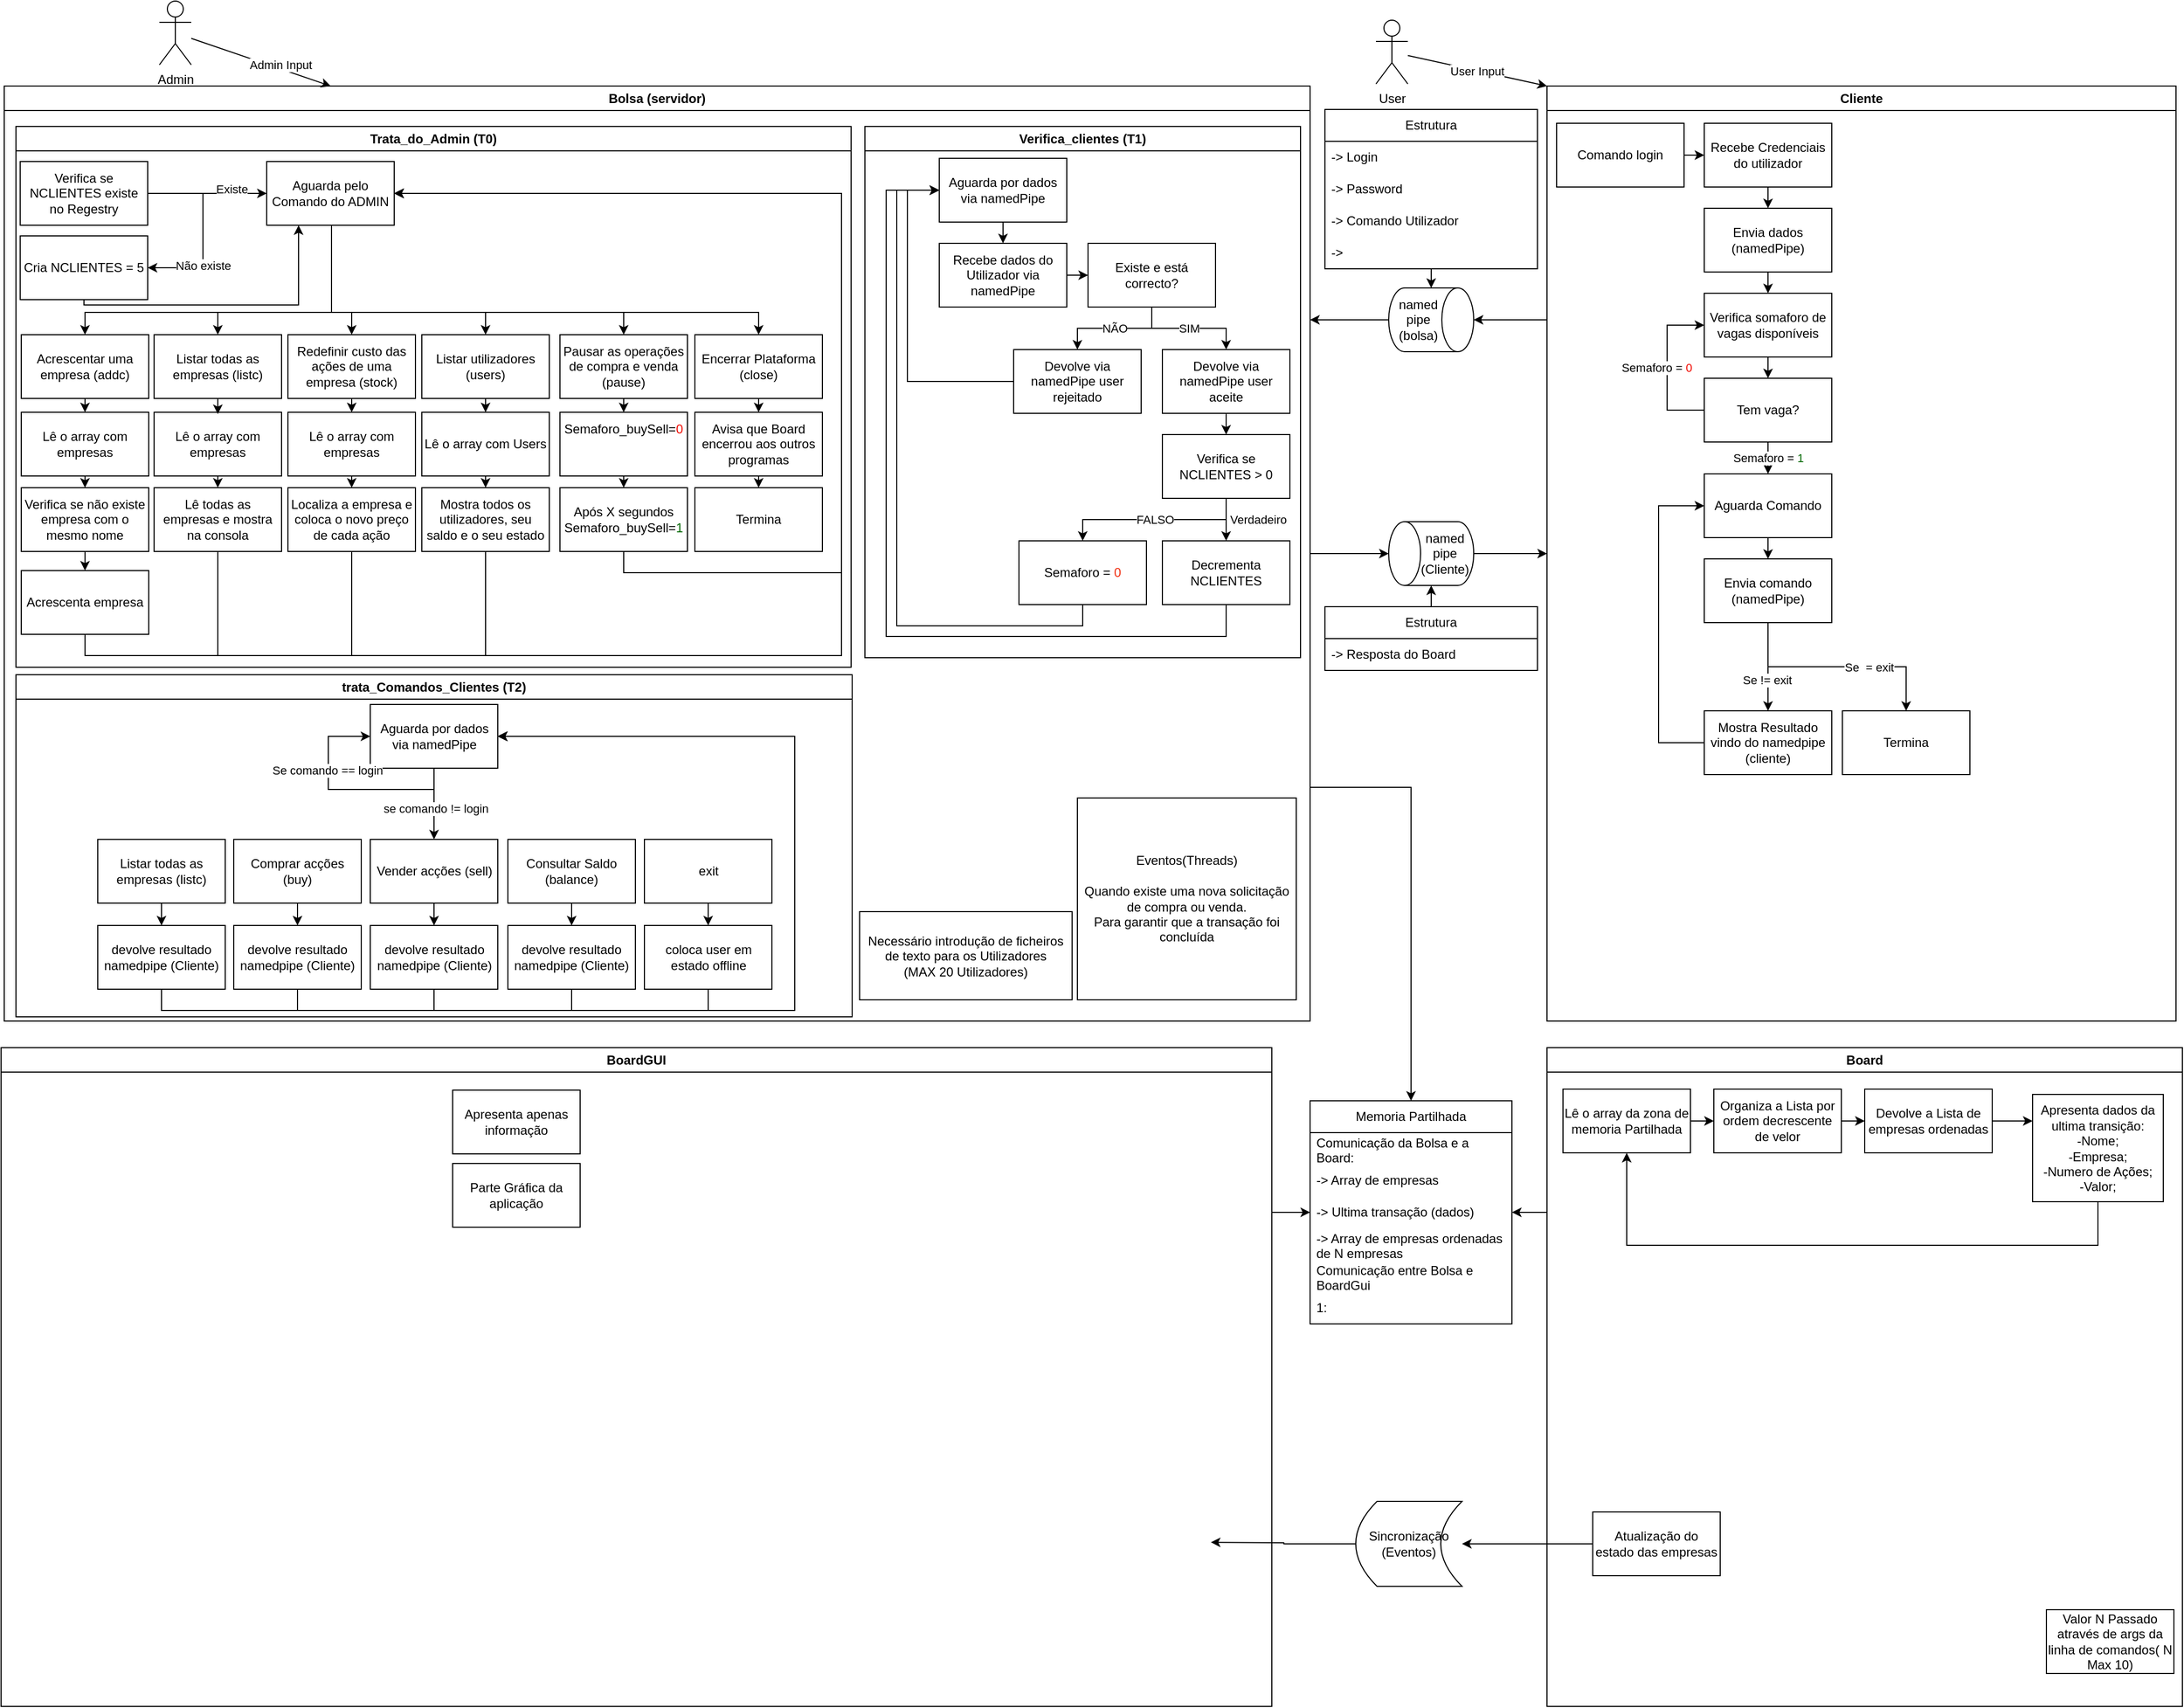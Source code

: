 <mxfile version="24.1.0" type="device">
  <diagram id="cJ_9kzysYg_NpnzKaHlt" name="Página-1">
    <mxGraphModel dx="3706" dy="1828" grid="0" gridSize="10" guides="1" tooltips="1" connect="1" arrows="1" fold="1" page="1" pageScale="1" pageWidth="827" pageHeight="1169" math="0" shadow="0">
      <root>
        <mxCell id="0" />
        <mxCell id="1" parent="0" />
        <mxCell id="hiM55bUTg12r2eS6TgJ9-119" style="edgeStyle=orthogonalEdgeStyle;rounded=0;orthogonalLoop=1;jettySize=auto;html=1;exitX=1;exitY=0.75;exitDx=0;exitDy=0;entryX=0.5;entryY=0;entryDx=0;entryDy=0;" edge="1" parent="1" source="eUQ-MFnaL1vq6Etl-pcT-1" target="eUQ-MFnaL1vq6Etl-pcT-32">
          <mxGeometry relative="1" as="geometry" />
        </mxCell>
        <mxCell id="eUQ-MFnaL1vq6Etl-pcT-1" value="Bolsa (servidor)" style="swimlane;whiteSpace=wrap;html=1;" parent="1" vertex="1">
          <mxGeometry x="-892" y="80" width="1229" height="880" as="geometry" />
        </mxCell>
        <mxCell id="eUQ-MFnaL1vq6Etl-pcT-56" value="Verifica_clientes (T1)" style="swimlane;whiteSpace=wrap;html=1;" parent="eUQ-MFnaL1vq6Etl-pcT-1" vertex="1">
          <mxGeometry x="810" y="38" width="410" height="500" as="geometry" />
        </mxCell>
        <mxCell id="eUQ-MFnaL1vq6Etl-pcT-61" style="edgeStyle=orthogonalEdgeStyle;rounded=0;orthogonalLoop=1;jettySize=auto;html=1;exitX=1;exitY=0.5;exitDx=0;exitDy=0;entryX=0;entryY=0.5;entryDx=0;entryDy=0;" parent="eUQ-MFnaL1vq6Etl-pcT-56" source="eUQ-MFnaL1vq6Etl-pcT-57" target="eUQ-MFnaL1vq6Etl-pcT-59" edge="1">
          <mxGeometry relative="1" as="geometry" />
        </mxCell>
        <mxCell id="eUQ-MFnaL1vq6Etl-pcT-57" value="Recebe dados do Utilizador via namedPipe" style="whiteSpace=wrap;html=1;" parent="eUQ-MFnaL1vq6Etl-pcT-56" vertex="1">
          <mxGeometry x="70" y="110" width="120" height="60" as="geometry" />
        </mxCell>
        <mxCell id="eUQ-MFnaL1vq6Etl-pcT-63" value="SIM" style="edgeStyle=orthogonalEdgeStyle;rounded=0;orthogonalLoop=1;jettySize=auto;html=1;exitX=0.5;exitY=1;exitDx=0;exitDy=0;entryX=0.5;entryY=0;entryDx=0;entryDy=0;" parent="eUQ-MFnaL1vq6Etl-pcT-56" source="eUQ-MFnaL1vq6Etl-pcT-59" target="eUQ-MFnaL1vq6Etl-pcT-60" edge="1">
          <mxGeometry relative="1" as="geometry" />
        </mxCell>
        <mxCell id="eUQ-MFnaL1vq6Etl-pcT-68" value="NÃO" style="edgeStyle=orthogonalEdgeStyle;rounded=0;orthogonalLoop=1;jettySize=auto;html=1;exitX=0.5;exitY=1;exitDx=0;exitDy=0;entryX=0.5;entryY=0;entryDx=0;entryDy=0;" parent="eUQ-MFnaL1vq6Etl-pcT-56" source="eUQ-MFnaL1vq6Etl-pcT-59" target="eUQ-MFnaL1vq6Etl-pcT-65" edge="1">
          <mxGeometry relative="1" as="geometry" />
        </mxCell>
        <mxCell id="eUQ-MFnaL1vq6Etl-pcT-59" value="Existe e está correcto?" style="whiteSpace=wrap;html=1;" parent="eUQ-MFnaL1vq6Etl-pcT-56" vertex="1">
          <mxGeometry x="210" y="110" width="120" height="60" as="geometry" />
        </mxCell>
        <mxCell id="eUQ-MFnaL1vq6Etl-pcT-86" style="edgeStyle=orthogonalEdgeStyle;rounded=0;orthogonalLoop=1;jettySize=auto;html=1;exitX=0.5;exitY=1;exitDx=0;exitDy=0;entryX=0.5;entryY=0;entryDx=0;entryDy=0;" parent="eUQ-MFnaL1vq6Etl-pcT-56" source="eUQ-MFnaL1vq6Etl-pcT-60" target="eUQ-MFnaL1vq6Etl-pcT-85" edge="1">
          <mxGeometry relative="1" as="geometry" />
        </mxCell>
        <mxCell id="eUQ-MFnaL1vq6Etl-pcT-60" value="Devolve via namedPipe user aceite" style="whiteSpace=wrap;html=1;" parent="eUQ-MFnaL1vq6Etl-pcT-56" vertex="1">
          <mxGeometry x="280" y="210" width="120" height="60" as="geometry" />
        </mxCell>
        <mxCell id="eUQ-MFnaL1vq6Etl-pcT-82" style="edgeStyle=orthogonalEdgeStyle;rounded=0;orthogonalLoop=1;jettySize=auto;html=1;exitX=0;exitY=0.5;exitDx=0;exitDy=0;entryX=0;entryY=0.5;entryDx=0;entryDy=0;" parent="eUQ-MFnaL1vq6Etl-pcT-56" source="eUQ-MFnaL1vq6Etl-pcT-65" target="eUQ-MFnaL1vq6Etl-pcT-78" edge="1">
          <mxGeometry relative="1" as="geometry">
            <Array as="points">
              <mxPoint x="40" y="240" />
              <mxPoint x="40" y="60" />
            </Array>
          </mxGeometry>
        </mxCell>
        <mxCell id="eUQ-MFnaL1vq6Etl-pcT-65" value="Devolve via namedPipe user rejeitado" style="whiteSpace=wrap;html=1;" parent="eUQ-MFnaL1vq6Etl-pcT-56" vertex="1">
          <mxGeometry x="140" y="210" width="120" height="60" as="geometry" />
        </mxCell>
        <mxCell id="eUQ-MFnaL1vq6Etl-pcT-91" style="edgeStyle=orthogonalEdgeStyle;rounded=0;orthogonalLoop=1;jettySize=auto;html=1;exitX=0.5;exitY=1;exitDx=0;exitDy=0;entryX=0;entryY=0.5;entryDx=0;entryDy=0;" parent="eUQ-MFnaL1vq6Etl-pcT-56" source="eUQ-MFnaL1vq6Etl-pcT-77" target="eUQ-MFnaL1vq6Etl-pcT-78" edge="1">
          <mxGeometry relative="1" as="geometry">
            <Array as="points">
              <mxPoint x="340" y="480" />
              <mxPoint x="20" y="480" />
              <mxPoint x="20" y="60" />
            </Array>
          </mxGeometry>
        </mxCell>
        <mxCell id="eUQ-MFnaL1vq6Etl-pcT-77" value="Decrementa NCLIENTES" style="whiteSpace=wrap;html=1;" parent="eUQ-MFnaL1vq6Etl-pcT-56" vertex="1">
          <mxGeometry x="280" y="390" width="120" height="60" as="geometry" />
        </mxCell>
        <mxCell id="eUQ-MFnaL1vq6Etl-pcT-83" style="edgeStyle=orthogonalEdgeStyle;rounded=0;orthogonalLoop=1;jettySize=auto;html=1;exitX=0.5;exitY=1;exitDx=0;exitDy=0;entryX=0.5;entryY=0;entryDx=0;entryDy=0;" parent="eUQ-MFnaL1vq6Etl-pcT-56" source="eUQ-MFnaL1vq6Etl-pcT-78" target="eUQ-MFnaL1vq6Etl-pcT-57" edge="1">
          <mxGeometry relative="1" as="geometry" />
        </mxCell>
        <mxCell id="eUQ-MFnaL1vq6Etl-pcT-78" value="Aguarda por dados via namedPipe" style="whiteSpace=wrap;html=1;" parent="eUQ-MFnaL1vq6Etl-pcT-56" vertex="1">
          <mxGeometry x="70" y="30" width="120" height="60" as="geometry" />
        </mxCell>
        <mxCell id="eUQ-MFnaL1vq6Etl-pcT-87" value="Verdadeiro" style="edgeStyle=orthogonalEdgeStyle;rounded=0;orthogonalLoop=1;jettySize=auto;html=1;exitX=0.5;exitY=1;exitDx=0;exitDy=0;entryX=0.5;entryY=0;entryDx=0;entryDy=0;" parent="eUQ-MFnaL1vq6Etl-pcT-56" source="eUQ-MFnaL1vq6Etl-pcT-85" target="eUQ-MFnaL1vq6Etl-pcT-77" edge="1">
          <mxGeometry y="30" relative="1" as="geometry">
            <mxPoint as="offset" />
          </mxGeometry>
        </mxCell>
        <mxCell id="eUQ-MFnaL1vq6Etl-pcT-89" value="FALSO" style="edgeStyle=orthogonalEdgeStyle;rounded=0;orthogonalLoop=1;jettySize=auto;html=1;exitX=0.5;exitY=1;exitDx=0;exitDy=0;entryX=0.5;entryY=0;entryDx=0;entryDy=0;" parent="eUQ-MFnaL1vq6Etl-pcT-56" source="eUQ-MFnaL1vq6Etl-pcT-85" target="eUQ-MFnaL1vq6Etl-pcT-88" edge="1">
          <mxGeometry relative="1" as="geometry" />
        </mxCell>
        <mxCell id="eUQ-MFnaL1vq6Etl-pcT-85" value="Verifica se NCLIENTES &amp;gt; 0" style="whiteSpace=wrap;html=1;" parent="eUQ-MFnaL1vq6Etl-pcT-56" vertex="1">
          <mxGeometry x="280" y="290" width="120" height="60" as="geometry" />
        </mxCell>
        <mxCell id="eUQ-MFnaL1vq6Etl-pcT-90" style="edgeStyle=orthogonalEdgeStyle;rounded=0;orthogonalLoop=1;jettySize=auto;html=1;exitX=0.5;exitY=1;exitDx=0;exitDy=0;entryX=0;entryY=0.5;entryDx=0;entryDy=0;" parent="eUQ-MFnaL1vq6Etl-pcT-56" source="eUQ-MFnaL1vq6Etl-pcT-88" target="eUQ-MFnaL1vq6Etl-pcT-78" edge="1">
          <mxGeometry relative="1" as="geometry">
            <Array as="points">
              <mxPoint x="205" y="470" />
              <mxPoint x="30" y="470" />
              <mxPoint x="30" y="60" />
            </Array>
          </mxGeometry>
        </mxCell>
        <mxCell id="eUQ-MFnaL1vq6Etl-pcT-88" value="Semaforo = &lt;font color=&quot;#f02f11&quot;&gt;0&lt;/font&gt;" style="whiteSpace=wrap;html=1;" parent="eUQ-MFnaL1vq6Etl-pcT-56" vertex="1">
          <mxGeometry x="145" y="390" width="120" height="60" as="geometry" />
        </mxCell>
        <mxCell id="DC3VcFZmnsp--DPEU9Uu-8" value="Eventos(Threads)&lt;br&gt;&lt;br&gt;Quando existe uma nova solicitação de compra ou venda.&lt;br&gt;Para garantir que a transação foi concluída" style="rounded=0;whiteSpace=wrap;html=1;" parent="eUQ-MFnaL1vq6Etl-pcT-1" vertex="1">
          <mxGeometry x="1010" y="670" width="206" height="190" as="geometry" />
        </mxCell>
        <mxCell id="DC3VcFZmnsp--DPEU9Uu-9" value="Necessário introdução de ficheiros de texto para os Utilizadores&lt;br&gt;(MAX 20 Utilizadores)" style="rounded=0;whiteSpace=wrap;html=1;" parent="eUQ-MFnaL1vq6Etl-pcT-1" vertex="1">
          <mxGeometry x="805" y="777" width="200" height="83" as="geometry" />
        </mxCell>
        <mxCell id="hiM55bUTg12r2eS6TgJ9-9" value="Trata_do_Admin (T0)" style="swimlane;whiteSpace=wrap;html=1;" vertex="1" parent="eUQ-MFnaL1vq6Etl-pcT-1">
          <mxGeometry x="11" y="38" width="786" height="509" as="geometry" />
        </mxCell>
        <mxCell id="hiM55bUTg12r2eS6TgJ9-1" value="Verifica se NCLIENTES existe no Regestry" style="whiteSpace=wrap;html=1;" vertex="1" parent="hiM55bUTg12r2eS6TgJ9-9">
          <mxGeometry x="4" y="33" width="120" height="60" as="geometry" />
        </mxCell>
        <mxCell id="hiM55bUTg12r2eS6TgJ9-3" value="Não existe" style="edgeStyle=orthogonalEdgeStyle;rounded=0;orthogonalLoop=1;jettySize=auto;html=1;exitX=1;exitY=0.5;exitDx=0;exitDy=0;entryX=1;entryY=0.5;entryDx=0;entryDy=0;" edge="1" parent="hiM55bUTg12r2eS6TgJ9-9" source="hiM55bUTg12r2eS6TgJ9-1" target="hiM55bUTg12r2eS6TgJ9-4">
          <mxGeometry x="0.373" relative="1" as="geometry">
            <mxPoint x="188" y="226" as="targetPoint" />
            <Array as="points">
              <mxPoint x="176" y="63" />
              <mxPoint x="176" y="133" />
            </Array>
            <mxPoint as="offset" />
          </mxGeometry>
        </mxCell>
        <mxCell id="hiM55bUTg12r2eS6TgJ9-2" value="Existe" style="edgeStyle=orthogonalEdgeStyle;rounded=0;orthogonalLoop=1;jettySize=auto;html=1;exitX=1;exitY=0.5;exitDx=0;exitDy=0;entryX=0;entryY=0.5;entryDx=0;entryDy=0;" edge="1" parent="hiM55bUTg12r2eS6TgJ9-9" source="hiM55bUTg12r2eS6TgJ9-1" target="23Vf8jw9pgkzkxeII7kw-12">
          <mxGeometry x="0.411" y="4" relative="1" as="geometry">
            <mxPoint x="232" y="63" as="targetPoint" />
            <mxPoint as="offset" />
          </mxGeometry>
        </mxCell>
        <mxCell id="hiM55bUTg12r2eS6TgJ9-70" style="edgeStyle=orthogonalEdgeStyle;rounded=0;orthogonalLoop=1;jettySize=auto;html=1;exitX=0.5;exitY=1;exitDx=0;exitDy=0;entryX=0.25;entryY=1;entryDx=0;entryDy=0;" edge="1" parent="hiM55bUTg12r2eS6TgJ9-9" source="hiM55bUTg12r2eS6TgJ9-4" target="23Vf8jw9pgkzkxeII7kw-12">
          <mxGeometry relative="1" as="geometry">
            <Array as="points">
              <mxPoint x="64" y="168" />
              <mxPoint x="266" y="168" />
            </Array>
          </mxGeometry>
        </mxCell>
        <mxCell id="hiM55bUTg12r2eS6TgJ9-4" value="Cria NCLIENTES = 5" style="whiteSpace=wrap;html=1;" vertex="1" parent="hiM55bUTg12r2eS6TgJ9-9">
          <mxGeometry x="4" y="103" width="120" height="60" as="geometry" />
        </mxCell>
        <mxCell id="hiM55bUTg12r2eS6TgJ9-37" style="edgeStyle=orthogonalEdgeStyle;rounded=0;orthogonalLoop=1;jettySize=auto;html=1;exitX=0.5;exitY=1;exitDx=0;exitDy=0;entryX=0.5;entryY=0;entryDx=0;entryDy=0;" edge="1" parent="hiM55bUTg12r2eS6TgJ9-9" target="hiM55bUTg12r2eS6TgJ9-6">
          <mxGeometry relative="1" as="geometry">
            <mxPoint x="297.0" y="93" as="sourcePoint" />
            <Array as="points">
              <mxPoint x="297" y="175" />
              <mxPoint x="65" y="175" />
            </Array>
          </mxGeometry>
        </mxCell>
        <mxCell id="hiM55bUTg12r2eS6TgJ9-38" style="edgeStyle=orthogonalEdgeStyle;rounded=0;orthogonalLoop=1;jettySize=auto;html=1;exitX=0.5;exitY=1;exitDx=0;exitDy=0;entryX=0.5;entryY=0;entryDx=0;entryDy=0;" edge="1" parent="hiM55bUTg12r2eS6TgJ9-9" target="hiM55bUTg12r2eS6TgJ9-32">
          <mxGeometry relative="1" as="geometry">
            <mxPoint x="297.0" y="93" as="sourcePoint" />
            <Array as="points">
              <mxPoint x="297" y="175" />
              <mxPoint x="190" y="175" />
            </Array>
          </mxGeometry>
        </mxCell>
        <mxCell id="hiM55bUTg12r2eS6TgJ9-39" style="edgeStyle=orthogonalEdgeStyle;rounded=0;orthogonalLoop=1;jettySize=auto;html=1;exitX=0.5;exitY=1;exitDx=0;exitDy=0;entryX=0.5;entryY=0;entryDx=0;entryDy=0;" edge="1" parent="hiM55bUTg12r2eS6TgJ9-9" target="hiM55bUTg12r2eS6TgJ9-33">
          <mxGeometry relative="1" as="geometry">
            <mxPoint x="297.0" y="93" as="sourcePoint" />
            <Array as="points">
              <mxPoint x="297" y="175" />
              <mxPoint x="316" y="175" />
            </Array>
          </mxGeometry>
        </mxCell>
        <mxCell id="hiM55bUTg12r2eS6TgJ9-40" style="edgeStyle=orthogonalEdgeStyle;rounded=0;orthogonalLoop=1;jettySize=auto;html=1;exitX=0.5;exitY=1;exitDx=0;exitDy=0;entryX=0.5;entryY=0;entryDx=0;entryDy=0;" edge="1" parent="hiM55bUTg12r2eS6TgJ9-9" target="hiM55bUTg12r2eS6TgJ9-34">
          <mxGeometry relative="1" as="geometry">
            <mxPoint x="297.0" y="93" as="sourcePoint" />
            <Array as="points">
              <mxPoint x="297" y="175" />
              <mxPoint x="442" y="175" />
            </Array>
          </mxGeometry>
        </mxCell>
        <mxCell id="hiM55bUTg12r2eS6TgJ9-41" style="edgeStyle=orthogonalEdgeStyle;rounded=0;orthogonalLoop=1;jettySize=auto;html=1;exitX=0.5;exitY=1;exitDx=0;exitDy=0;entryX=0.5;entryY=0;entryDx=0;entryDy=0;" edge="1" parent="hiM55bUTg12r2eS6TgJ9-9" target="hiM55bUTg12r2eS6TgJ9-36">
          <mxGeometry relative="1" as="geometry">
            <mxPoint x="297.0" y="93" as="sourcePoint" />
            <Array as="points">
              <mxPoint x="297" y="175" />
              <mxPoint x="572" y="175" />
            </Array>
          </mxGeometry>
        </mxCell>
        <mxCell id="hiM55bUTg12r2eS6TgJ9-43" style="edgeStyle=orthogonalEdgeStyle;rounded=0;orthogonalLoop=1;jettySize=auto;html=1;exitX=0.5;exitY=1;exitDx=0;exitDy=0;entryX=0.5;entryY=0;entryDx=0;entryDy=0;" edge="1" parent="hiM55bUTg12r2eS6TgJ9-9" target="hiM55bUTg12r2eS6TgJ9-42">
          <mxGeometry relative="1" as="geometry">
            <mxPoint x="297.0" y="93" as="sourcePoint" />
            <Array as="points">
              <mxPoint x="297" y="175" />
              <mxPoint x="699" y="175" />
            </Array>
          </mxGeometry>
        </mxCell>
        <mxCell id="23Vf8jw9pgkzkxeII7kw-12" value="Aguarda pelo Comando do ADMIN" style="whiteSpace=wrap;html=1;" parent="hiM55bUTg12r2eS6TgJ9-9" vertex="1">
          <mxGeometry x="236" y="33" width="120" height="60" as="geometry" />
        </mxCell>
        <mxCell id="hiM55bUTg12r2eS6TgJ9-45" style="edgeStyle=orthogonalEdgeStyle;rounded=0;orthogonalLoop=1;jettySize=auto;html=1;exitX=0.5;exitY=1;exitDx=0;exitDy=0;entryX=0.5;entryY=0;entryDx=0;entryDy=0;" edge="1" parent="hiM55bUTg12r2eS6TgJ9-9" source="hiM55bUTg12r2eS6TgJ9-6" target="hiM55bUTg12r2eS6TgJ9-44">
          <mxGeometry relative="1" as="geometry" />
        </mxCell>
        <mxCell id="hiM55bUTg12r2eS6TgJ9-6" value="Acrescentar uma empresa (addc)" style="whiteSpace=wrap;html=1;" vertex="1" parent="hiM55bUTg12r2eS6TgJ9-9">
          <mxGeometry x="5" y="196" width="120" height="60" as="geometry" />
        </mxCell>
        <mxCell id="hiM55bUTg12r2eS6TgJ9-32" value="Listar todas as empresas (listc)" style="whiteSpace=wrap;html=1;" vertex="1" parent="hiM55bUTg12r2eS6TgJ9-9">
          <mxGeometry x="130" y="196" width="120" height="60" as="geometry" />
        </mxCell>
        <mxCell id="hiM55bUTg12r2eS6TgJ9-63" style="edgeStyle=orthogonalEdgeStyle;rounded=0;orthogonalLoop=1;jettySize=auto;html=1;exitX=0.5;exitY=1;exitDx=0;exitDy=0;entryX=0.5;entryY=0;entryDx=0;entryDy=0;" edge="1" parent="hiM55bUTg12r2eS6TgJ9-9" source="hiM55bUTg12r2eS6TgJ9-33" target="hiM55bUTg12r2eS6TgJ9-58">
          <mxGeometry relative="1" as="geometry" />
        </mxCell>
        <mxCell id="hiM55bUTg12r2eS6TgJ9-33" value="Redefinir custo das ações de uma empresa (stock)" style="whiteSpace=wrap;html=1;" vertex="1" parent="hiM55bUTg12r2eS6TgJ9-9">
          <mxGeometry x="256" y="196" width="120" height="60" as="geometry" />
        </mxCell>
        <mxCell id="hiM55bUTg12r2eS6TgJ9-69" style="edgeStyle=orthogonalEdgeStyle;rounded=0;orthogonalLoop=1;jettySize=auto;html=1;exitX=0.5;exitY=1;exitDx=0;exitDy=0;entryX=0.5;entryY=0;entryDx=0;entryDy=0;" edge="1" parent="hiM55bUTg12r2eS6TgJ9-9" source="hiM55bUTg12r2eS6TgJ9-34" target="hiM55bUTg12r2eS6TgJ9-64">
          <mxGeometry relative="1" as="geometry" />
        </mxCell>
        <mxCell id="hiM55bUTg12r2eS6TgJ9-34" value="Listar utilizadores (users)" style="whiteSpace=wrap;html=1;" vertex="1" parent="hiM55bUTg12r2eS6TgJ9-9">
          <mxGeometry x="382" y="196" width="120" height="60" as="geometry" />
        </mxCell>
        <mxCell id="hiM55bUTg12r2eS6TgJ9-77" style="edgeStyle=orthogonalEdgeStyle;rounded=0;orthogonalLoop=1;jettySize=auto;html=1;exitX=0.5;exitY=1;exitDx=0;exitDy=0;entryX=0.5;entryY=0;entryDx=0;entryDy=0;" edge="1" parent="hiM55bUTg12r2eS6TgJ9-9" source="hiM55bUTg12r2eS6TgJ9-36" target="hiM55bUTg12r2eS6TgJ9-71">
          <mxGeometry relative="1" as="geometry" />
        </mxCell>
        <mxCell id="hiM55bUTg12r2eS6TgJ9-36" value="Pausar as operações de compra e venda (pause)" style="whiteSpace=wrap;html=1;" vertex="1" parent="hiM55bUTg12r2eS6TgJ9-9">
          <mxGeometry x="512" y="196" width="120" height="60" as="geometry" />
        </mxCell>
        <mxCell id="hiM55bUTg12r2eS6TgJ9-75" style="edgeStyle=orthogonalEdgeStyle;rounded=0;orthogonalLoop=1;jettySize=auto;html=1;exitX=0.5;exitY=1;exitDx=0;exitDy=0;entryX=0.5;entryY=0;entryDx=0;entryDy=0;" edge="1" parent="hiM55bUTg12r2eS6TgJ9-9" source="hiM55bUTg12r2eS6TgJ9-42" target="hiM55bUTg12r2eS6TgJ9-73">
          <mxGeometry relative="1" as="geometry" />
        </mxCell>
        <mxCell id="hiM55bUTg12r2eS6TgJ9-42" value="Encerrar Plataforma (close)" style="whiteSpace=wrap;html=1;" vertex="1" parent="hiM55bUTg12r2eS6TgJ9-9">
          <mxGeometry x="639" y="196" width="120" height="60" as="geometry" />
        </mxCell>
        <mxCell id="hiM55bUTg12r2eS6TgJ9-47" style="edgeStyle=orthogonalEdgeStyle;rounded=0;orthogonalLoop=1;jettySize=auto;html=1;exitX=0.5;exitY=1;exitDx=0;exitDy=0;entryX=0.5;entryY=0;entryDx=0;entryDy=0;" edge="1" parent="hiM55bUTg12r2eS6TgJ9-9" source="hiM55bUTg12r2eS6TgJ9-44" target="hiM55bUTg12r2eS6TgJ9-46">
          <mxGeometry relative="1" as="geometry" />
        </mxCell>
        <mxCell id="hiM55bUTg12r2eS6TgJ9-44" value="Lê o array com empresas" style="whiteSpace=wrap;html=1;" vertex="1" parent="hiM55bUTg12r2eS6TgJ9-9">
          <mxGeometry x="5" y="269" width="120" height="60" as="geometry" />
        </mxCell>
        <mxCell id="hiM55bUTg12r2eS6TgJ9-49" style="edgeStyle=orthogonalEdgeStyle;rounded=0;orthogonalLoop=1;jettySize=auto;html=1;exitX=0.5;exitY=1;exitDx=0;exitDy=0;entryX=0.5;entryY=0;entryDx=0;entryDy=0;" edge="1" parent="hiM55bUTg12r2eS6TgJ9-9" source="hiM55bUTg12r2eS6TgJ9-46" target="hiM55bUTg12r2eS6TgJ9-48">
          <mxGeometry relative="1" as="geometry" />
        </mxCell>
        <mxCell id="hiM55bUTg12r2eS6TgJ9-46" value="Verifica se não existe empresa com o mesmo nome" style="whiteSpace=wrap;html=1;" vertex="1" parent="hiM55bUTg12r2eS6TgJ9-9">
          <mxGeometry x="5" y="340" width="120" height="60" as="geometry" />
        </mxCell>
        <mxCell id="hiM55bUTg12r2eS6TgJ9-79" style="edgeStyle=orthogonalEdgeStyle;rounded=0;orthogonalLoop=1;jettySize=auto;html=1;exitX=0.5;exitY=1;exitDx=0;exitDy=0;entryX=1;entryY=0.5;entryDx=0;entryDy=0;" edge="1" parent="hiM55bUTg12r2eS6TgJ9-9" source="hiM55bUTg12r2eS6TgJ9-48" target="23Vf8jw9pgkzkxeII7kw-12">
          <mxGeometry relative="1" as="geometry">
            <Array as="points">
              <mxPoint x="65" y="498" />
              <mxPoint x="777" y="498" />
              <mxPoint x="777" y="63" />
            </Array>
          </mxGeometry>
        </mxCell>
        <mxCell id="hiM55bUTg12r2eS6TgJ9-48" value="Acrescenta empresa" style="whiteSpace=wrap;html=1;" vertex="1" parent="hiM55bUTg12r2eS6TgJ9-9">
          <mxGeometry x="5" y="418" width="120" height="60" as="geometry" />
        </mxCell>
        <mxCell id="hiM55bUTg12r2eS6TgJ9-54" style="edgeStyle=orthogonalEdgeStyle;rounded=0;orthogonalLoop=1;jettySize=auto;html=1;exitX=0.5;exitY=1;exitDx=0;exitDy=0;entryX=0.5;entryY=0;entryDx=0;entryDy=0;" edge="1" parent="hiM55bUTg12r2eS6TgJ9-9" source="hiM55bUTg12r2eS6TgJ9-51" target="hiM55bUTg12r2eS6TgJ9-53">
          <mxGeometry relative="1" as="geometry" />
        </mxCell>
        <mxCell id="hiM55bUTg12r2eS6TgJ9-51" value="Lê o array com empresas" style="whiteSpace=wrap;html=1;" vertex="1" parent="hiM55bUTg12r2eS6TgJ9-9">
          <mxGeometry x="130" y="269" width="120" height="60" as="geometry" />
        </mxCell>
        <mxCell id="hiM55bUTg12r2eS6TgJ9-52" style="edgeStyle=orthogonalEdgeStyle;rounded=0;orthogonalLoop=1;jettySize=auto;html=1;exitX=0.5;exitY=1;exitDx=0;exitDy=0;entryX=0.5;entryY=0.029;entryDx=0;entryDy=0;entryPerimeter=0;" edge="1" parent="hiM55bUTg12r2eS6TgJ9-9" source="hiM55bUTg12r2eS6TgJ9-32" target="hiM55bUTg12r2eS6TgJ9-51">
          <mxGeometry relative="1" as="geometry" />
        </mxCell>
        <mxCell id="hiM55bUTg12r2eS6TgJ9-53" value="Lê todas as empresas e mostra na consola" style="whiteSpace=wrap;html=1;" vertex="1" parent="hiM55bUTg12r2eS6TgJ9-9">
          <mxGeometry x="130" y="340" width="120" height="60" as="geometry" />
        </mxCell>
        <mxCell id="hiM55bUTg12r2eS6TgJ9-80" style="edgeStyle=orthogonalEdgeStyle;rounded=0;orthogonalLoop=1;jettySize=auto;html=1;exitX=0.5;exitY=1;exitDx=0;exitDy=0;entryX=1;entryY=0.5;entryDx=0;entryDy=0;" edge="1" parent="hiM55bUTg12r2eS6TgJ9-9" source="hiM55bUTg12r2eS6TgJ9-53" target="23Vf8jw9pgkzkxeII7kw-12">
          <mxGeometry relative="1" as="geometry">
            <mxPoint x="190" y="478" as="sourcePoint" />
            <Array as="points">
              <mxPoint x="190" y="498" />
              <mxPoint x="777" y="498" />
              <mxPoint x="777" y="63" />
            </Array>
          </mxGeometry>
        </mxCell>
        <mxCell id="hiM55bUTg12r2eS6TgJ9-57" style="edgeStyle=orthogonalEdgeStyle;rounded=0;orthogonalLoop=1;jettySize=auto;html=1;exitX=0.5;exitY=1;exitDx=0;exitDy=0;entryX=0.5;entryY=0;entryDx=0;entryDy=0;" edge="1" parent="hiM55bUTg12r2eS6TgJ9-9" source="hiM55bUTg12r2eS6TgJ9-58" target="hiM55bUTg12r2eS6TgJ9-60">
          <mxGeometry relative="1" as="geometry" />
        </mxCell>
        <mxCell id="hiM55bUTg12r2eS6TgJ9-58" value="Lê o array com empresas" style="whiteSpace=wrap;html=1;" vertex="1" parent="hiM55bUTg12r2eS6TgJ9-9">
          <mxGeometry x="256" y="269" width="120" height="60" as="geometry" />
        </mxCell>
        <mxCell id="hiM55bUTg12r2eS6TgJ9-60" value="Localiza a empresa e coloca o novo preço de cada ação" style="whiteSpace=wrap;html=1;" vertex="1" parent="hiM55bUTg12r2eS6TgJ9-9">
          <mxGeometry x="256" y="340" width="120" height="60" as="geometry" />
        </mxCell>
        <mxCell id="hiM55bUTg12r2eS6TgJ9-81" style="edgeStyle=orthogonalEdgeStyle;rounded=0;orthogonalLoop=1;jettySize=auto;html=1;entryX=1;entryY=0.5;entryDx=0;entryDy=0;exitX=0.5;exitY=1;exitDx=0;exitDy=0;" edge="1" parent="hiM55bUTg12r2eS6TgJ9-9" source="hiM55bUTg12r2eS6TgJ9-60" target="23Vf8jw9pgkzkxeII7kw-12">
          <mxGeometry relative="1" as="geometry">
            <mxPoint x="316" y="434" as="sourcePoint" />
            <Array as="points">
              <mxPoint x="316" y="498" />
              <mxPoint x="777" y="498" />
              <mxPoint x="777" y="63" />
            </Array>
          </mxGeometry>
        </mxCell>
        <mxCell id="hiM55bUTg12r2eS6TgJ9-67" style="edgeStyle=orthogonalEdgeStyle;rounded=0;orthogonalLoop=1;jettySize=auto;html=1;exitX=0.5;exitY=1;exitDx=0;exitDy=0;entryX=0.5;entryY=0;entryDx=0;entryDy=0;" edge="1" parent="hiM55bUTg12r2eS6TgJ9-9" source="hiM55bUTg12r2eS6TgJ9-64" target="hiM55bUTg12r2eS6TgJ9-65">
          <mxGeometry relative="1" as="geometry" />
        </mxCell>
        <mxCell id="hiM55bUTg12r2eS6TgJ9-64" value="Lê o array com Users" style="whiteSpace=wrap;html=1;" vertex="1" parent="hiM55bUTg12r2eS6TgJ9-9">
          <mxGeometry x="382" y="269" width="120" height="60" as="geometry" />
        </mxCell>
        <mxCell id="hiM55bUTg12r2eS6TgJ9-65" value="Mostra todos os utilizadores, seu saldo e o seu estado" style="whiteSpace=wrap;html=1;" vertex="1" parent="hiM55bUTg12r2eS6TgJ9-9">
          <mxGeometry x="382" y="340" width="120" height="60" as="geometry" />
        </mxCell>
        <mxCell id="hiM55bUTg12r2eS6TgJ9-82" style="edgeStyle=orthogonalEdgeStyle;rounded=0;orthogonalLoop=1;jettySize=auto;html=1;exitX=0.5;exitY=1;exitDx=0;exitDy=0;entryX=1;entryY=0.5;entryDx=0;entryDy=0;" edge="1" parent="hiM55bUTg12r2eS6TgJ9-9" source="hiM55bUTg12r2eS6TgJ9-65" target="23Vf8jw9pgkzkxeII7kw-12">
          <mxGeometry relative="1" as="geometry">
            <mxPoint x="442" y="478.0" as="sourcePoint" />
            <Array as="points">
              <mxPoint x="442" y="498" />
              <mxPoint x="777" y="498" />
              <mxPoint x="777" y="63" />
            </Array>
          </mxGeometry>
        </mxCell>
        <mxCell id="hiM55bUTg12r2eS6TgJ9-78" style="edgeStyle=orthogonalEdgeStyle;rounded=0;orthogonalLoop=1;jettySize=auto;html=1;exitX=0.5;exitY=1;exitDx=0;exitDy=0;entryX=0.5;entryY=0;entryDx=0;entryDy=0;" edge="1" parent="hiM55bUTg12r2eS6TgJ9-9" source="hiM55bUTg12r2eS6TgJ9-71" target="hiM55bUTg12r2eS6TgJ9-72">
          <mxGeometry relative="1" as="geometry" />
        </mxCell>
        <mxCell id="hiM55bUTg12r2eS6TgJ9-71" value="Semaforo_buySell=&lt;font color=&quot;#f00d05&quot;&gt;0 &lt;/font&gt;&lt;font color=&quot;#ffffff&quot;&gt;durante X segundos (sleep)&lt;/font&gt;" style="whiteSpace=wrap;html=1;" vertex="1" parent="hiM55bUTg12r2eS6TgJ9-9">
          <mxGeometry x="512" y="269" width="120" height="60" as="geometry" />
        </mxCell>
        <mxCell id="hiM55bUTg12r2eS6TgJ9-136" style="edgeStyle=orthogonalEdgeStyle;rounded=0;orthogonalLoop=1;jettySize=auto;html=1;exitX=0.5;exitY=1;exitDx=0;exitDy=0;entryX=1;entryY=0.5;entryDx=0;entryDy=0;" edge="1" parent="hiM55bUTg12r2eS6TgJ9-9">
          <mxGeometry relative="1" as="geometry">
            <mxPoint x="572" y="400" as="sourcePoint" />
            <mxPoint x="356" y="63" as="targetPoint" />
            <Array as="points">
              <mxPoint x="572" y="420" />
              <mxPoint x="777" y="420" />
              <mxPoint x="777" y="63" />
            </Array>
          </mxGeometry>
        </mxCell>
        <mxCell id="hiM55bUTg12r2eS6TgJ9-72" value="Após X segundos Semaforo_buySell=&lt;font color=&quot;#006600&quot;&gt;1&lt;/font&gt;" style="whiteSpace=wrap;html=1;" vertex="1" parent="hiM55bUTg12r2eS6TgJ9-9">
          <mxGeometry x="512" y="340" width="120" height="60" as="geometry" />
        </mxCell>
        <mxCell id="hiM55bUTg12r2eS6TgJ9-76" style="edgeStyle=orthogonalEdgeStyle;rounded=0;orthogonalLoop=1;jettySize=auto;html=1;exitX=0.5;exitY=1;exitDx=0;exitDy=0;entryX=0.5;entryY=0;entryDx=0;entryDy=0;" edge="1" parent="hiM55bUTg12r2eS6TgJ9-9" source="hiM55bUTg12r2eS6TgJ9-73" target="hiM55bUTg12r2eS6TgJ9-74">
          <mxGeometry relative="1" as="geometry" />
        </mxCell>
        <mxCell id="hiM55bUTg12r2eS6TgJ9-73" value="Avisa que Board encerrou aos outros programas" style="whiteSpace=wrap;html=1;" vertex="1" parent="hiM55bUTg12r2eS6TgJ9-9">
          <mxGeometry x="639" y="269" width="120" height="60" as="geometry" />
        </mxCell>
        <mxCell id="hiM55bUTg12r2eS6TgJ9-74" value="Termina" style="whiteSpace=wrap;html=1;" vertex="1" parent="hiM55bUTg12r2eS6TgJ9-9">
          <mxGeometry x="639" y="340" width="120" height="60" as="geometry" />
        </mxCell>
        <mxCell id="hiM55bUTg12r2eS6TgJ9-150" value="trata_Comandos_Clientes (T2)" style="swimlane;whiteSpace=wrap;html=1;" vertex="1" parent="eUQ-MFnaL1vq6Etl-pcT-1">
          <mxGeometry x="11" y="554" width="787" height="322" as="geometry" />
        </mxCell>
        <mxCell id="hiM55bUTg12r2eS6TgJ9-158" style="edgeStyle=orthogonalEdgeStyle;rounded=0;orthogonalLoop=1;jettySize=auto;html=1;exitX=0.5;exitY=1;exitDx=0;exitDy=0;" edge="1" parent="hiM55bUTg12r2eS6TgJ9-150" source="hiM55bUTg12r2eS6TgJ9-151" target="hiM55bUTg12r2eS6TgJ9-157">
          <mxGeometry relative="1" as="geometry" />
        </mxCell>
        <mxCell id="hiM55bUTg12r2eS6TgJ9-159" value="se comando != login" style="edgeLabel;html=1;align=center;verticalAlign=middle;resizable=0;points=[];" vertex="1" connectable="0" parent="hiM55bUTg12r2eS6TgJ9-158">
          <mxGeometry x="-0.226" y="1" relative="1" as="geometry">
            <mxPoint y="12" as="offset" />
          </mxGeometry>
        </mxCell>
        <mxCell id="hiM55bUTg12r2eS6TgJ9-151" value="Aguarda por dados via namedPipe" style="whiteSpace=wrap;html=1;" vertex="1" parent="hiM55bUTg12r2eS6TgJ9-150">
          <mxGeometry x="333.5" y="28" width="120" height="60" as="geometry" />
        </mxCell>
        <mxCell id="hiM55bUTg12r2eS6TgJ9-157" value="Vender acções (sell)" style="whiteSpace=wrap;html=1;" vertex="1" parent="hiM55bUTg12r2eS6TgJ9-150">
          <mxGeometry x="333.5" y="155" width="120" height="60" as="geometry" />
        </mxCell>
        <mxCell id="hiM55bUTg12r2eS6TgJ9-160" style="edgeStyle=orthogonalEdgeStyle;rounded=0;orthogonalLoop=1;jettySize=auto;html=1;exitX=0.5;exitY=1;exitDx=0;exitDy=0;entryX=0;entryY=0.5;entryDx=0;entryDy=0;" edge="1" parent="hiM55bUTg12r2eS6TgJ9-150" source="hiM55bUTg12r2eS6TgJ9-151" target="hiM55bUTg12r2eS6TgJ9-151">
          <mxGeometry relative="1" as="geometry">
            <Array as="points">
              <mxPoint x="394" y="108" />
              <mxPoint x="294" y="108" />
              <mxPoint x="294" y="58" />
            </Array>
          </mxGeometry>
        </mxCell>
        <mxCell id="hiM55bUTg12r2eS6TgJ9-161" value="Se comando == login" style="edgeLabel;html=1;align=center;verticalAlign=middle;resizable=0;points=[];" vertex="1" connectable="0" parent="hiM55bUTg12r2eS6TgJ9-160">
          <mxGeometry x="0.316" y="1" relative="1" as="geometry">
            <mxPoint as="offset" />
          </mxGeometry>
        </mxCell>
        <mxCell id="hiM55bUTg12r2eS6TgJ9-162" value="Comprar acções (buy)" style="whiteSpace=wrap;html=1;" vertex="1" parent="hiM55bUTg12r2eS6TgJ9-150">
          <mxGeometry x="205" y="155" width="120" height="60" as="geometry" />
        </mxCell>
        <mxCell id="hiM55bUTg12r2eS6TgJ9-175" style="edgeStyle=orthogonalEdgeStyle;rounded=0;orthogonalLoop=1;jettySize=auto;html=1;exitX=0.5;exitY=1;exitDx=0;exitDy=0;entryX=0.5;entryY=0;entryDx=0;entryDy=0;" edge="1" parent="hiM55bUTg12r2eS6TgJ9-150" source="hiM55bUTg12r2eS6TgJ9-163" target="hiM55bUTg12r2eS6TgJ9-166">
          <mxGeometry relative="1" as="geometry" />
        </mxCell>
        <mxCell id="hiM55bUTg12r2eS6TgJ9-163" value="exit" style="whiteSpace=wrap;html=1;" vertex="1" parent="hiM55bUTg12r2eS6TgJ9-150">
          <mxGeometry x="591.5" y="155" width="120" height="60" as="geometry" />
        </mxCell>
        <mxCell id="hiM55bUTg12r2eS6TgJ9-164" value="Consultar Saldo (balance)" style="whiteSpace=wrap;html=1;" vertex="1" parent="hiM55bUTg12r2eS6TgJ9-150">
          <mxGeometry x="463" y="155" width="120" height="60" as="geometry" />
        </mxCell>
        <mxCell id="hiM55bUTg12r2eS6TgJ9-165" value="Listar todas as empresas (listc)" style="whiteSpace=wrap;html=1;" vertex="1" parent="hiM55bUTg12r2eS6TgJ9-150">
          <mxGeometry x="77" y="155" width="120" height="60" as="geometry" />
        </mxCell>
        <mxCell id="hiM55bUTg12r2eS6TgJ9-180" style="edgeStyle=orthogonalEdgeStyle;rounded=0;orthogonalLoop=1;jettySize=auto;html=1;exitX=0.5;exitY=1;exitDx=0;exitDy=0;entryX=1;entryY=0.5;entryDx=0;entryDy=0;" edge="1" parent="hiM55bUTg12r2eS6TgJ9-150" source="hiM55bUTg12r2eS6TgJ9-166" target="hiM55bUTg12r2eS6TgJ9-151">
          <mxGeometry relative="1" as="geometry">
            <Array as="points">
              <mxPoint x="652" y="316" />
              <mxPoint x="733" y="316" />
              <mxPoint x="733" y="58" />
            </Array>
          </mxGeometry>
        </mxCell>
        <mxCell id="hiM55bUTg12r2eS6TgJ9-166" value="coloca user em estado offline" style="whiteSpace=wrap;html=1;" vertex="1" parent="hiM55bUTg12r2eS6TgJ9-150">
          <mxGeometry x="591.5" y="236" width="120" height="60" as="geometry" />
        </mxCell>
        <mxCell id="eUQ-MFnaL1vq6Etl-pcT-2" value="Cliente" style="swimlane;whiteSpace=wrap;html=1;" parent="1" vertex="1">
          <mxGeometry x="560" y="80" width="592" height="880" as="geometry" />
        </mxCell>
        <mxCell id="eUQ-MFnaL1vq6Etl-pcT-23" style="edgeStyle=orthogonalEdgeStyle;rounded=0;orthogonalLoop=1;jettySize=auto;html=1;exitX=0.5;exitY=1;exitDx=0;exitDy=0;entryX=0.5;entryY=0;entryDx=0;entryDy=0;" parent="eUQ-MFnaL1vq6Etl-pcT-2" source="eUQ-MFnaL1vq6Etl-pcT-17" target="eUQ-MFnaL1vq6Etl-pcT-22" edge="1">
          <mxGeometry relative="1" as="geometry" />
        </mxCell>
        <mxCell id="eUQ-MFnaL1vq6Etl-pcT-17" value="Recebe Credenciais do utilizador" style="whiteSpace=wrap;html=1;" parent="eUQ-MFnaL1vq6Etl-pcT-2" vertex="1">
          <mxGeometry x="148" y="35" width="120" height="60" as="geometry" />
        </mxCell>
        <mxCell id="eUQ-MFnaL1vq6Etl-pcT-28" style="edgeStyle=orthogonalEdgeStyle;rounded=0;orthogonalLoop=1;jettySize=auto;html=1;exitX=0;exitY=0.5;exitDx=0;exitDy=0;entryX=0;entryY=0.5;entryDx=0;entryDy=0;" parent="eUQ-MFnaL1vq6Etl-pcT-2" source="eUQ-MFnaL1vq6Etl-pcT-19" target="eUQ-MFnaL1vq6Etl-pcT-21" edge="1">
          <mxGeometry relative="1" as="geometry">
            <Array as="points">
              <mxPoint x="113" y="305" />
              <mxPoint x="113" y="225" />
            </Array>
          </mxGeometry>
        </mxCell>
        <mxCell id="eUQ-MFnaL1vq6Etl-pcT-29" value="Semaforo = &lt;font color=&quot;#f00d05&quot;&gt;0&lt;/font&gt;" style="edgeLabel;html=1;align=center;verticalAlign=middle;resizable=0;points=[];" parent="eUQ-MFnaL1vq6Etl-pcT-28" vertex="1" connectable="0">
          <mxGeometry x="-0.093" y="-1" relative="1" as="geometry">
            <mxPoint x="-11" y="-7" as="offset" />
          </mxGeometry>
        </mxCell>
        <mxCell id="eUQ-MFnaL1vq6Etl-pcT-49" value="Semaforo = &lt;font color=&quot;#006600&quot;&gt;1&lt;/font&gt;" style="edgeStyle=orthogonalEdgeStyle;rounded=0;orthogonalLoop=1;jettySize=auto;html=1;exitX=0.5;exitY=1;exitDx=0;exitDy=0;entryX=0.5;entryY=0;entryDx=0;entryDy=0;" parent="eUQ-MFnaL1vq6Etl-pcT-2" source="eUQ-MFnaL1vq6Etl-pcT-19" target="eUQ-MFnaL1vq6Etl-pcT-48" edge="1">
          <mxGeometry relative="1" as="geometry" />
        </mxCell>
        <mxCell id="eUQ-MFnaL1vq6Etl-pcT-19" value="Tem vaga?" style="whiteSpace=wrap;html=1;" parent="eUQ-MFnaL1vq6Etl-pcT-2" vertex="1">
          <mxGeometry x="148" y="275" width="120" height="60" as="geometry" />
        </mxCell>
        <mxCell id="eUQ-MFnaL1vq6Etl-pcT-50" style="edgeStyle=orthogonalEdgeStyle;rounded=0;orthogonalLoop=1;jettySize=auto;html=1;exitX=0.5;exitY=1;exitDx=0;exitDy=0;entryX=0.5;entryY=0;entryDx=0;entryDy=0;" parent="eUQ-MFnaL1vq6Etl-pcT-2" source="eUQ-MFnaL1vq6Etl-pcT-21" target="eUQ-MFnaL1vq6Etl-pcT-19" edge="1">
          <mxGeometry relative="1" as="geometry" />
        </mxCell>
        <mxCell id="eUQ-MFnaL1vq6Etl-pcT-21" value="Verifica somaforo de vagas disponíveis" style="whiteSpace=wrap;html=1;" parent="eUQ-MFnaL1vq6Etl-pcT-2" vertex="1">
          <mxGeometry x="148" y="195" width="120" height="60" as="geometry" />
        </mxCell>
        <mxCell id="eUQ-MFnaL1vq6Etl-pcT-26" style="edgeStyle=orthogonalEdgeStyle;rounded=0;orthogonalLoop=1;jettySize=auto;html=1;exitX=0.5;exitY=1;exitDx=0;exitDy=0;entryX=0.5;entryY=0;entryDx=0;entryDy=0;" parent="eUQ-MFnaL1vq6Etl-pcT-2" source="eUQ-MFnaL1vq6Etl-pcT-22" target="eUQ-MFnaL1vq6Etl-pcT-21" edge="1">
          <mxGeometry relative="1" as="geometry" />
        </mxCell>
        <mxCell id="eUQ-MFnaL1vq6Etl-pcT-22" value="Envia dados (namedPipe)" style="whiteSpace=wrap;html=1;" parent="eUQ-MFnaL1vq6Etl-pcT-2" vertex="1">
          <mxGeometry x="148" y="115" width="120" height="60" as="geometry" />
        </mxCell>
        <mxCell id="hiM55bUTg12r2eS6TgJ9-152" style="edgeStyle=orthogonalEdgeStyle;rounded=0;orthogonalLoop=1;jettySize=auto;html=1;exitX=0.5;exitY=1;exitDx=0;exitDy=0;entryX=0.5;entryY=0;entryDx=0;entryDy=0;" edge="1" parent="eUQ-MFnaL1vq6Etl-pcT-2" source="eUQ-MFnaL1vq6Etl-pcT-48" target="hiM55bUTg12r2eS6TgJ9-93">
          <mxGeometry relative="1" as="geometry" />
        </mxCell>
        <mxCell id="eUQ-MFnaL1vq6Etl-pcT-48" value="Aguarda Comando" style="whiteSpace=wrap;html=1;" parent="eUQ-MFnaL1vq6Etl-pcT-2" vertex="1">
          <mxGeometry x="148" y="365" width="120" height="60" as="geometry" />
        </mxCell>
        <mxCell id="eUQ-MFnaL1vq6Etl-pcT-54" style="edgeStyle=orthogonalEdgeStyle;rounded=0;orthogonalLoop=1;jettySize=auto;html=1;exitX=0.5;exitY=1;exitDx=0;exitDy=0;entryX=0.5;entryY=0;entryDx=0;entryDy=0;" parent="eUQ-MFnaL1vq6Etl-pcT-2" target="eUQ-MFnaL1vq6Etl-pcT-53" edge="1">
          <mxGeometry relative="1" as="geometry">
            <mxPoint x="208" y="510" as="sourcePoint" />
          </mxGeometry>
        </mxCell>
        <mxCell id="hiM55bUTg12r2eS6TgJ9-84" style="edgeStyle=orthogonalEdgeStyle;rounded=0;orthogonalLoop=1;jettySize=auto;html=1;exitX=1;exitY=0.5;exitDx=0;exitDy=0;entryX=0;entryY=0.5;entryDx=0;entryDy=0;" edge="1" parent="eUQ-MFnaL1vq6Etl-pcT-2" source="hiM55bUTg12r2eS6TgJ9-83" target="eUQ-MFnaL1vq6Etl-pcT-17">
          <mxGeometry relative="1" as="geometry" />
        </mxCell>
        <mxCell id="hiM55bUTg12r2eS6TgJ9-83" value="Comando login" style="whiteSpace=wrap;html=1;" vertex="1" parent="eUQ-MFnaL1vq6Etl-pcT-2">
          <mxGeometry x="9" y="35" width="120" height="60" as="geometry" />
        </mxCell>
        <mxCell id="hiM55bUTg12r2eS6TgJ9-156" style="edgeStyle=orthogonalEdgeStyle;rounded=0;orthogonalLoop=1;jettySize=auto;html=1;exitX=0;exitY=0.5;exitDx=0;exitDy=0;entryX=0;entryY=0.5;entryDx=0;entryDy=0;" edge="1" parent="eUQ-MFnaL1vq6Etl-pcT-2" source="hiM55bUTg12r2eS6TgJ9-88" target="eUQ-MFnaL1vq6Etl-pcT-48">
          <mxGeometry relative="1" as="geometry">
            <Array as="points">
              <mxPoint x="105" y="618" />
              <mxPoint x="105" y="395" />
            </Array>
          </mxGeometry>
        </mxCell>
        <mxCell id="hiM55bUTg12r2eS6TgJ9-88" value="Mostra Resultado vindo do namedpipe (cliente)" style="whiteSpace=wrap;html=1;" vertex="1" parent="eUQ-MFnaL1vq6Etl-pcT-2">
          <mxGeometry x="148" y="588" width="120" height="60" as="geometry" />
        </mxCell>
        <mxCell id="hiM55bUTg12r2eS6TgJ9-114" style="edgeStyle=orthogonalEdgeStyle;rounded=0;orthogonalLoop=1;jettySize=auto;html=1;exitX=0.5;exitY=1;exitDx=0;exitDy=0;entryX=0.5;entryY=0;entryDx=0;entryDy=0;" edge="1" parent="eUQ-MFnaL1vq6Etl-pcT-2" source="hiM55bUTg12r2eS6TgJ9-93" target="hiM55bUTg12r2eS6TgJ9-94">
          <mxGeometry relative="1" as="geometry" />
        </mxCell>
        <mxCell id="hiM55bUTg12r2eS6TgJ9-154" value="Se&amp;nbsp; = exit" style="edgeLabel;html=1;align=center;verticalAlign=middle;resizable=0;points=[];" vertex="1" connectable="0" parent="hiM55bUTg12r2eS6TgJ9-114">
          <mxGeometry x="0.277" relative="1" as="geometry">
            <mxPoint as="offset" />
          </mxGeometry>
        </mxCell>
        <mxCell id="hiM55bUTg12r2eS6TgJ9-153" style="edgeStyle=orthogonalEdgeStyle;rounded=0;orthogonalLoop=1;jettySize=auto;html=1;exitX=0.5;exitY=1;exitDx=0;exitDy=0;entryX=0.5;entryY=0;entryDx=0;entryDy=0;" edge="1" parent="eUQ-MFnaL1vq6Etl-pcT-2" source="hiM55bUTg12r2eS6TgJ9-93" target="hiM55bUTg12r2eS6TgJ9-88">
          <mxGeometry relative="1" as="geometry" />
        </mxCell>
        <mxCell id="hiM55bUTg12r2eS6TgJ9-155" value="Se != exit" style="edgeLabel;html=1;align=center;verticalAlign=middle;resizable=0;points=[];" vertex="1" connectable="0" parent="hiM55bUTg12r2eS6TgJ9-153">
          <mxGeometry x="0.284" y="-1" relative="1" as="geometry">
            <mxPoint as="offset" />
          </mxGeometry>
        </mxCell>
        <mxCell id="hiM55bUTg12r2eS6TgJ9-93" value="Envia comando (namedPipe)" style="whiteSpace=wrap;html=1;" vertex="1" parent="eUQ-MFnaL1vq6Etl-pcT-2">
          <mxGeometry x="148" y="445" width="120" height="60" as="geometry" />
        </mxCell>
        <mxCell id="hiM55bUTg12r2eS6TgJ9-94" value="Termina" style="whiteSpace=wrap;html=1;" vertex="1" parent="eUQ-MFnaL1vq6Etl-pcT-2">
          <mxGeometry x="278" y="588" width="120" height="60" as="geometry" />
        </mxCell>
        <mxCell id="hiM55bUTg12r2eS6TgJ9-185" style="edgeStyle=orthogonalEdgeStyle;rounded=0;orthogonalLoop=1;jettySize=auto;html=1;exitX=0;exitY=0.25;exitDx=0;exitDy=0;" edge="1" parent="1" source="eUQ-MFnaL1vq6Etl-pcT-3" target="eUQ-MFnaL1vq6Etl-pcT-32">
          <mxGeometry relative="1" as="geometry" />
        </mxCell>
        <mxCell id="eUQ-MFnaL1vq6Etl-pcT-3" value="Board" style="swimlane;whiteSpace=wrap;html=1;" parent="1" vertex="1">
          <mxGeometry x="560" y="985" width="598" height="620" as="geometry" />
        </mxCell>
        <mxCell id="hiM55bUTg12r2eS6TgJ9-141" style="edgeStyle=orthogonalEdgeStyle;rounded=0;orthogonalLoop=1;jettySize=auto;html=1;exitX=1;exitY=0.5;exitDx=0;exitDy=0;entryX=0;entryY=0.5;entryDx=0;entryDy=0;" edge="1" parent="eUQ-MFnaL1vq6Etl-pcT-3" source="eUQ-MFnaL1vq6Etl-pcT-31" target="hiM55bUTg12r2eS6TgJ9-140">
          <mxGeometry relative="1" as="geometry" />
        </mxCell>
        <mxCell id="eUQ-MFnaL1vq6Etl-pcT-31" value="Organiza a Lista por ordem decrescente de velor" style="whiteSpace=wrap;html=1;" parent="eUQ-MFnaL1vq6Etl-pcT-3" vertex="1">
          <mxGeometry x="157" y="39" width="120" height="60" as="geometry" />
        </mxCell>
        <mxCell id="hiM55bUTg12r2eS6TgJ9-149" style="edgeStyle=orthogonalEdgeStyle;rounded=0;orthogonalLoop=1;jettySize=auto;html=1;exitX=0.5;exitY=1;exitDx=0;exitDy=0;entryX=0.5;entryY=1;entryDx=0;entryDy=0;" edge="1" parent="eUQ-MFnaL1vq6Etl-pcT-3" source="4F4SifxV5EZozrafWYka-1" target="hiM55bUTg12r2eS6TgJ9-29">
          <mxGeometry relative="1" as="geometry">
            <Array as="points">
              <mxPoint x="519" y="186" />
              <mxPoint x="75" y="186" />
            </Array>
          </mxGeometry>
        </mxCell>
        <mxCell id="4F4SifxV5EZozrafWYka-1" value="Apresenta dados da ultima transição:&lt;div&gt;-Nome;&lt;/div&gt;&lt;div&gt;-Empresa;&lt;/div&gt;&lt;div&gt;-Numero de Ações;&lt;/div&gt;&lt;div&gt;-Valor;&lt;/div&gt;" style="whiteSpace=wrap;html=1;" parent="eUQ-MFnaL1vq6Etl-pcT-3" vertex="1">
          <mxGeometry x="457" y="44" width="123" height="101" as="geometry" />
        </mxCell>
        <mxCell id="4F4SifxV5EZozrafWYka-2" value="Valor N Passado através de args da linha de comandos( N Max 10)" style="whiteSpace=wrap;html=1;" parent="eUQ-MFnaL1vq6Etl-pcT-3" vertex="1">
          <mxGeometry x="470" y="529" width="120" height="60" as="geometry" />
        </mxCell>
        <mxCell id="DC3VcFZmnsp--DPEU9Uu-3" value="Atualização do estado das empresas" style="whiteSpace=wrap;html=1;" parent="eUQ-MFnaL1vq6Etl-pcT-3" vertex="1">
          <mxGeometry x="43" y="437" width="120" height="60" as="geometry" />
        </mxCell>
        <mxCell id="hiM55bUTg12r2eS6TgJ9-139" style="edgeStyle=orthogonalEdgeStyle;rounded=0;orthogonalLoop=1;jettySize=auto;html=1;exitX=1;exitY=0.5;exitDx=0;exitDy=0;entryX=0;entryY=0.5;entryDx=0;entryDy=0;" edge="1" parent="eUQ-MFnaL1vq6Etl-pcT-3" source="hiM55bUTg12r2eS6TgJ9-29" target="eUQ-MFnaL1vq6Etl-pcT-31">
          <mxGeometry relative="1" as="geometry" />
        </mxCell>
        <mxCell id="hiM55bUTg12r2eS6TgJ9-29" value="Lê o array da zona de memoria Partilhada" style="whiteSpace=wrap;html=1;" vertex="1" parent="eUQ-MFnaL1vq6Etl-pcT-3">
          <mxGeometry x="15" y="39" width="120" height="60" as="geometry" />
        </mxCell>
        <mxCell id="hiM55bUTg12r2eS6TgJ9-148" style="edgeStyle=orthogonalEdgeStyle;rounded=0;orthogonalLoop=1;jettySize=auto;html=1;exitX=1;exitY=0.5;exitDx=0;exitDy=0;entryX=0;entryY=0.25;entryDx=0;entryDy=0;" edge="1" parent="eUQ-MFnaL1vq6Etl-pcT-3" source="hiM55bUTg12r2eS6TgJ9-140" target="4F4SifxV5EZozrafWYka-1">
          <mxGeometry relative="1" as="geometry" />
        </mxCell>
        <mxCell id="hiM55bUTg12r2eS6TgJ9-140" value="Devolve a Lista de empresas ordenadas" style="whiteSpace=wrap;html=1;" vertex="1" parent="eUQ-MFnaL1vq6Etl-pcT-3">
          <mxGeometry x="299" y="39" width="120" height="60" as="geometry" />
        </mxCell>
        <mxCell id="hiM55bUTg12r2eS6TgJ9-184" style="edgeStyle=orthogonalEdgeStyle;rounded=0;orthogonalLoop=1;jettySize=auto;html=1;exitX=1;exitY=0.25;exitDx=0;exitDy=0;" edge="1" parent="1" source="eUQ-MFnaL1vq6Etl-pcT-4" target="eUQ-MFnaL1vq6Etl-pcT-32">
          <mxGeometry relative="1" as="geometry" />
        </mxCell>
        <mxCell id="eUQ-MFnaL1vq6Etl-pcT-4" value="BoardGUI" style="swimlane;whiteSpace=wrap;html=1;" parent="1" vertex="1">
          <mxGeometry x="-895" y="985" width="1196" height="620" as="geometry" />
        </mxCell>
        <mxCell id="4F4SifxV5EZozrafWYka-3" value="Apresenta apenas informação" style="whiteSpace=wrap;html=1;" parent="eUQ-MFnaL1vq6Etl-pcT-4" vertex="1">
          <mxGeometry x="425" y="40" width="120" height="60" as="geometry" />
        </mxCell>
        <mxCell id="DC3VcFZmnsp--DPEU9Uu-1" value="Parte Gráfica da aplicação" style="whiteSpace=wrap;html=1;" parent="eUQ-MFnaL1vq6Etl-pcT-4" vertex="1">
          <mxGeometry x="425" y="109" width="120" height="60" as="geometry" />
        </mxCell>
        <mxCell id="eUQ-MFnaL1vq6Etl-pcT-5" value="Admin" style="shape=umlActor;verticalLabelPosition=bottom;verticalAlign=top;html=1;outlineConnect=0;" parent="1" vertex="1">
          <mxGeometry x="-746" width="30" height="60" as="geometry" />
        </mxCell>
        <mxCell id="eUQ-MFnaL1vq6Etl-pcT-6" value="Admin Input" style="endArrow=classic;html=1;rounded=0;entryX=0.25;entryY=0;entryDx=0;entryDy=0;" parent="1" source="eUQ-MFnaL1vq6Etl-pcT-5" target="eUQ-MFnaL1vq6Etl-pcT-1" edge="1">
          <mxGeometry x="0.26" y="4" width="50" height="50" relative="1" as="geometry">
            <mxPoint x="220" y="500" as="sourcePoint" />
            <mxPoint x="270" y="450" as="targetPoint" />
            <mxPoint as="offset" />
          </mxGeometry>
        </mxCell>
        <mxCell id="eUQ-MFnaL1vq6Etl-pcT-7" value="User" style="shape=umlActor;verticalLabelPosition=bottom;verticalAlign=top;html=1;outlineConnect=0;" parent="1" vertex="1">
          <mxGeometry x="399" y="18" width="30" height="60" as="geometry" />
        </mxCell>
        <mxCell id="eUQ-MFnaL1vq6Etl-pcT-8" value="User Input" style="endArrow=classic;html=1;rounded=0;entryX=0;entryY=0;entryDx=0;entryDy=0;" parent="1" source="eUQ-MFnaL1vq6Etl-pcT-7" target="eUQ-MFnaL1vq6Etl-pcT-2" edge="1">
          <mxGeometry width="50" height="50" relative="1" as="geometry">
            <mxPoint x="380" y="510" as="sourcePoint" />
            <mxPoint x="430" y="460" as="targetPoint" />
          </mxGeometry>
        </mxCell>
        <mxCell id="hiM55bUTg12r2eS6TgJ9-121" style="edgeStyle=orthogonalEdgeStyle;rounded=0;orthogonalLoop=1;jettySize=auto;html=1;exitX=0.5;exitY=1;exitDx=0;exitDy=0;exitPerimeter=0;entryX=1;entryY=0.25;entryDx=0;entryDy=0;" edge="1" parent="1" source="eUQ-MFnaL1vq6Etl-pcT-9" target="eUQ-MFnaL1vq6Etl-pcT-1">
          <mxGeometry relative="1" as="geometry" />
        </mxCell>
        <mxCell id="eUQ-MFnaL1vq6Etl-pcT-9" value="named pipe (bolsa)" style="shape=cylinder3;whiteSpace=wrap;html=1;boundedLbl=1;backgroundOutline=1;size=15;rotation=0;direction=south;" parent="1" vertex="1">
          <mxGeometry x="411" y="270" width="80" height="60" as="geometry" />
        </mxCell>
        <mxCell id="eUQ-MFnaL1vq6Etl-pcT-32" value="Memoria Partilhada" style="swimlane;fontStyle=0;childLayout=stackLayout;horizontal=1;startSize=30;horizontalStack=0;resizeParent=1;resizeParentMax=0;resizeLast=0;collapsible=1;marginBottom=0;whiteSpace=wrap;html=1;" parent="1" vertex="1">
          <mxGeometry x="337" y="1035" width="190" height="210" as="geometry" />
        </mxCell>
        <mxCell id="eUQ-MFnaL1vq6Etl-pcT-33" value="Comunicação da Bolsa e a Board:" style="text;strokeColor=none;fillColor=none;align=left;verticalAlign=middle;spacingLeft=4;spacingRight=4;overflow=hidden;points=[[0,0.5],[1,0.5]];portConstraint=eastwest;rotatable=0;whiteSpace=wrap;html=1;" parent="eUQ-MFnaL1vq6Etl-pcT-32" vertex="1">
          <mxGeometry y="30" width="190" height="30" as="geometry" />
        </mxCell>
        <mxCell id="hiM55bUTg12r2eS6TgJ9-132" value="-&amp;gt; Array de empresas" style="text;strokeColor=none;fillColor=none;align=left;verticalAlign=middle;spacingLeft=4;spacingRight=4;overflow=hidden;points=[[0,0.5],[1,0.5]];portConstraint=eastwest;rotatable=0;whiteSpace=wrap;html=1;" vertex="1" parent="eUQ-MFnaL1vq6Etl-pcT-32">
          <mxGeometry y="60" width="190" height="30" as="geometry" />
        </mxCell>
        <mxCell id="hiM55bUTg12r2eS6TgJ9-138" value="-&amp;gt; Ultima transação (dados)" style="text;strokeColor=none;fillColor=none;align=left;verticalAlign=middle;spacingLeft=4;spacingRight=4;overflow=hidden;points=[[0,0.5],[1,0.5]];portConstraint=eastwest;rotatable=0;whiteSpace=wrap;html=1;" vertex="1" parent="eUQ-MFnaL1vq6Etl-pcT-32">
          <mxGeometry y="90" width="190" height="30" as="geometry" />
        </mxCell>
        <mxCell id="hiM55bUTg12r2eS6TgJ9-137" value="-&amp;gt; Array de empresas ordenadas de N empresas" style="text;strokeColor=none;fillColor=none;align=left;verticalAlign=middle;spacingLeft=4;spacingRight=4;overflow=hidden;points=[[0,0.5],[1,0.5]];portConstraint=eastwest;rotatable=0;whiteSpace=wrap;html=1;" vertex="1" parent="eUQ-MFnaL1vq6Etl-pcT-32">
          <mxGeometry y="120" width="190" height="30" as="geometry" />
        </mxCell>
        <mxCell id="eUQ-MFnaL1vq6Etl-pcT-34" value="Comunicação entre Bolsa e BoardGui" style="text;strokeColor=none;fillColor=none;align=left;verticalAlign=middle;spacingLeft=4;spacingRight=4;overflow=hidden;points=[[0,0.5],[1,0.5]];portConstraint=eastwest;rotatable=0;whiteSpace=wrap;html=1;" parent="eUQ-MFnaL1vq6Etl-pcT-32" vertex="1">
          <mxGeometry y="150" width="190" height="30" as="geometry" />
        </mxCell>
        <mxCell id="hiM55bUTg12r2eS6TgJ9-131" value="1:" style="text;strokeColor=none;fillColor=none;align=left;verticalAlign=middle;spacingLeft=4;spacingRight=4;overflow=hidden;points=[[0,0.5],[1,0.5]];portConstraint=eastwest;rotatable=0;whiteSpace=wrap;html=1;" vertex="1" parent="eUQ-MFnaL1vq6Etl-pcT-32">
          <mxGeometry y="180" width="190" height="30" as="geometry" />
        </mxCell>
        <mxCell id="23Vf8jw9pgkzkxeII7kw-2" value="Estrutura" style="swimlane;fontStyle=0;childLayout=stackLayout;horizontal=1;startSize=30;horizontalStack=0;resizeParent=1;resizeParentMax=0;resizeLast=0;collapsible=1;marginBottom=0;whiteSpace=wrap;html=1;" parent="1" vertex="1">
          <mxGeometry x="351" y="102" width="200" height="150" as="geometry" />
        </mxCell>
        <mxCell id="23Vf8jw9pgkzkxeII7kw-3" value="-&amp;gt; Login" style="text;strokeColor=none;fillColor=none;align=left;verticalAlign=middle;spacingLeft=4;spacingRight=4;overflow=hidden;points=[[0,0.5],[1,0.5]];portConstraint=eastwest;rotatable=0;whiteSpace=wrap;html=1;" parent="23Vf8jw9pgkzkxeII7kw-2" vertex="1">
          <mxGeometry y="30" width="200" height="30" as="geometry" />
        </mxCell>
        <mxCell id="23Vf8jw9pgkzkxeII7kw-4" value="-&amp;gt;&amp;nbsp;Password" style="text;strokeColor=none;fillColor=none;align=left;verticalAlign=middle;spacingLeft=4;spacingRight=4;overflow=hidden;points=[[0,0.5],[1,0.5]];portConstraint=eastwest;rotatable=0;whiteSpace=wrap;html=1;" parent="23Vf8jw9pgkzkxeII7kw-2" vertex="1">
          <mxGeometry y="60" width="200" height="30" as="geometry" />
        </mxCell>
        <mxCell id="23Vf8jw9pgkzkxeII7kw-5" value="-&amp;gt;&amp;nbsp;Comando Utilizador" style="text;strokeColor=none;fillColor=none;align=left;verticalAlign=middle;spacingLeft=4;spacingRight=4;overflow=hidden;points=[[0,0.5],[1,0.5]];portConstraint=eastwest;rotatable=0;whiteSpace=wrap;html=1;" parent="23Vf8jw9pgkzkxeII7kw-2" vertex="1">
          <mxGeometry y="90" width="200" height="30" as="geometry" />
        </mxCell>
        <mxCell id="23Vf8jw9pgkzkxeII7kw-11" value="-&amp;gt;&amp;nbsp;" style="text;strokeColor=none;fillColor=none;align=left;verticalAlign=middle;spacingLeft=4;spacingRight=4;overflow=hidden;points=[[0,0.5],[1,0.5]];portConstraint=eastwest;rotatable=0;whiteSpace=wrap;html=1;" parent="23Vf8jw9pgkzkxeII7kw-2" vertex="1">
          <mxGeometry y="120" width="200" height="30" as="geometry" />
        </mxCell>
        <mxCell id="23Vf8jw9pgkzkxeII7kw-7" value="" style="endArrow=classic;html=1;rounded=0;entryX=0;entryY=0.5;entryDx=0;entryDy=0;entryPerimeter=0;" parent="1" source="23Vf8jw9pgkzkxeII7kw-2" target="eUQ-MFnaL1vq6Etl-pcT-9" edge="1">
          <mxGeometry width="50" height="50" relative="1" as="geometry">
            <mxPoint x="410" y="500" as="sourcePoint" />
            <mxPoint x="460" y="450" as="targetPoint" />
          </mxGeometry>
        </mxCell>
        <mxCell id="DC3VcFZmnsp--DPEU9Uu-7" style="edgeStyle=orthogonalEdgeStyle;rounded=0;orthogonalLoop=1;jettySize=auto;html=1;exitX=0;exitY=0.5;exitDx=0;exitDy=0;" parent="1" source="DC3VcFZmnsp--DPEU9Uu-2" edge="1">
          <mxGeometry relative="1" as="geometry">
            <mxPoint x="243.615" y="1450.539" as="targetPoint" />
          </mxGeometry>
        </mxCell>
        <mxCell id="DC3VcFZmnsp--DPEU9Uu-2" value="Sincronização&lt;br&gt;(Eventos)" style="shape=dataStorage;whiteSpace=wrap;html=1;fixedSize=1;" parent="1" vertex="1">
          <mxGeometry x="380" y="1412" width="100" height="80" as="geometry" />
        </mxCell>
        <mxCell id="DC3VcFZmnsp--DPEU9Uu-5" style="edgeStyle=orthogonalEdgeStyle;rounded=0;orthogonalLoop=1;jettySize=auto;html=1;exitX=0;exitY=0.5;exitDx=0;exitDy=0;" parent="1" source="DC3VcFZmnsp--DPEU9Uu-3" target="DC3VcFZmnsp--DPEU9Uu-2" edge="1">
          <mxGeometry relative="1" as="geometry" />
        </mxCell>
        <mxCell id="hiM55bUTg12r2eS6TgJ9-120" style="edgeStyle=orthogonalEdgeStyle;rounded=0;orthogonalLoop=1;jettySize=auto;html=1;exitX=0;exitY=0.25;exitDx=0;exitDy=0;entryX=0.5;entryY=0;entryDx=0;entryDy=0;entryPerimeter=0;" edge="1" parent="1" source="eUQ-MFnaL1vq6Etl-pcT-2" target="eUQ-MFnaL1vq6Etl-pcT-9">
          <mxGeometry relative="1" as="geometry" />
        </mxCell>
        <mxCell id="hiM55bUTg12r2eS6TgJ9-124" style="edgeStyle=orthogonalEdgeStyle;rounded=0;orthogonalLoop=1;jettySize=auto;html=1;exitX=0.5;exitY=1;exitDx=0;exitDy=0;exitPerimeter=0;entryX=0;entryY=0.5;entryDx=0;entryDy=0;" edge="1" parent="1" source="hiM55bUTg12r2eS6TgJ9-122" target="eUQ-MFnaL1vq6Etl-pcT-2">
          <mxGeometry relative="1" as="geometry" />
        </mxCell>
        <mxCell id="hiM55bUTg12r2eS6TgJ9-122" value="named pipe (Cliente)" style="shape=cylinder3;whiteSpace=wrap;html=1;boundedLbl=1;backgroundOutline=1;size=15;rotation=0;horizontal=1;flipV=0;flipH=0;labelPosition=center;verticalLabelPosition=middle;align=center;verticalAlign=middle;direction=north;" vertex="1" parent="1">
          <mxGeometry x="411" y="490" width="80" height="60" as="geometry" />
        </mxCell>
        <mxCell id="hiM55bUTg12r2eS6TgJ9-123" style="edgeStyle=orthogonalEdgeStyle;rounded=0;orthogonalLoop=1;jettySize=auto;html=1;exitX=1;exitY=0.5;exitDx=0;exitDy=0;entryX=0.5;entryY=0;entryDx=0;entryDy=0;entryPerimeter=0;" edge="1" parent="1" source="eUQ-MFnaL1vq6Etl-pcT-1" target="hiM55bUTg12r2eS6TgJ9-122">
          <mxGeometry relative="1" as="geometry" />
        </mxCell>
        <mxCell id="hiM55bUTg12r2eS6TgJ9-125" value="Estrutura" style="swimlane;fontStyle=0;childLayout=stackLayout;horizontal=1;startSize=30;horizontalStack=0;resizeParent=1;resizeParentMax=0;resizeLast=0;collapsible=1;marginBottom=0;whiteSpace=wrap;html=1;" vertex="1" parent="1">
          <mxGeometry x="351" y="570" width="200" height="60" as="geometry" />
        </mxCell>
        <mxCell id="hiM55bUTg12r2eS6TgJ9-129" value="-&amp;gt; Resposta do Board" style="text;strokeColor=none;fillColor=none;align=left;verticalAlign=middle;spacingLeft=4;spacingRight=4;overflow=hidden;points=[[0,0.5],[1,0.5]];portConstraint=eastwest;rotatable=0;whiteSpace=wrap;html=1;" vertex="1" parent="hiM55bUTg12r2eS6TgJ9-125">
          <mxGeometry y="30" width="200" height="30" as="geometry" />
        </mxCell>
        <mxCell id="hiM55bUTg12r2eS6TgJ9-130" style="edgeStyle=orthogonalEdgeStyle;rounded=0;orthogonalLoop=1;jettySize=auto;html=1;exitX=0.5;exitY=0;exitDx=0;exitDy=0;entryX=0;entryY=0.5;entryDx=0;entryDy=0;entryPerimeter=0;" edge="1" parent="1" source="hiM55bUTg12r2eS6TgJ9-125" target="hiM55bUTg12r2eS6TgJ9-122">
          <mxGeometry relative="1" as="geometry" />
        </mxCell>
        <mxCell id="hiM55bUTg12r2eS6TgJ9-178" style="edgeStyle=orthogonalEdgeStyle;rounded=0;orthogonalLoop=1;jettySize=auto;html=1;exitX=0.5;exitY=1;exitDx=0;exitDy=0;entryX=1;entryY=0.5;entryDx=0;entryDy=0;" edge="1" parent="1" source="hiM55bUTg12r2eS6TgJ9-167" target="hiM55bUTg12r2eS6TgJ9-151">
          <mxGeometry relative="1" as="geometry">
            <Array as="points">
              <mxPoint x="-487" y="950" />
              <mxPoint x="-148" y="950" />
              <mxPoint x="-148" y="692" />
            </Array>
          </mxGeometry>
        </mxCell>
        <mxCell id="hiM55bUTg12r2eS6TgJ9-167" value="devolve resultado namedpipe (Cliente)" style="whiteSpace=wrap;html=1;" vertex="1" parent="1">
          <mxGeometry x="-547.5" y="870" width="120" height="60" as="geometry" />
        </mxCell>
        <mxCell id="hiM55bUTg12r2eS6TgJ9-177" style="edgeStyle=orthogonalEdgeStyle;rounded=0;orthogonalLoop=1;jettySize=auto;html=1;exitX=0.5;exitY=1;exitDx=0;exitDy=0;entryX=1;entryY=0.5;entryDx=0;entryDy=0;" edge="1" parent="1" source="hiM55bUTg12r2eS6TgJ9-168" target="hiM55bUTg12r2eS6TgJ9-151">
          <mxGeometry relative="1" as="geometry">
            <Array as="points">
              <mxPoint x="-616" y="950" />
              <mxPoint x="-148" y="950" />
              <mxPoint x="-148" y="692" />
            </Array>
          </mxGeometry>
        </mxCell>
        <mxCell id="hiM55bUTg12r2eS6TgJ9-168" value="devolve resultado namedpipe (Cliente)" style="whiteSpace=wrap;html=1;" vertex="1" parent="1">
          <mxGeometry x="-676" y="870" width="120" height="60" as="geometry" />
        </mxCell>
        <mxCell id="hiM55bUTg12r2eS6TgJ9-179" style="edgeStyle=orthogonalEdgeStyle;rounded=0;orthogonalLoop=1;jettySize=auto;html=1;exitX=0.5;exitY=1;exitDx=0;exitDy=0;entryX=1;entryY=0.5;entryDx=0;entryDy=0;" edge="1" parent="1" source="hiM55bUTg12r2eS6TgJ9-169" target="hiM55bUTg12r2eS6TgJ9-151">
          <mxGeometry relative="1" as="geometry">
            <Array as="points">
              <mxPoint x="-358" y="950" />
              <mxPoint x="-148" y="950" />
              <mxPoint x="-148" y="692" />
            </Array>
          </mxGeometry>
        </mxCell>
        <mxCell id="hiM55bUTg12r2eS6TgJ9-169" value="devolve resultado namedpipe (Cliente)" style="whiteSpace=wrap;html=1;" vertex="1" parent="1">
          <mxGeometry x="-418" y="870" width="120" height="60" as="geometry" />
        </mxCell>
        <mxCell id="hiM55bUTg12r2eS6TgJ9-176" style="edgeStyle=orthogonalEdgeStyle;rounded=0;orthogonalLoop=1;jettySize=auto;html=1;exitX=0.5;exitY=1;exitDx=0;exitDy=0;entryX=1;entryY=0.5;entryDx=0;entryDy=0;" edge="1" parent="1" source="hiM55bUTg12r2eS6TgJ9-170" target="hiM55bUTg12r2eS6TgJ9-151">
          <mxGeometry relative="1" as="geometry">
            <Array as="points">
              <mxPoint x="-744" y="950" />
              <mxPoint x="-148" y="950" />
              <mxPoint x="-148" y="692" />
            </Array>
          </mxGeometry>
        </mxCell>
        <mxCell id="hiM55bUTg12r2eS6TgJ9-170" value="devolve resultado namedpipe (Cliente)" style="whiteSpace=wrap;html=1;" vertex="1" parent="1">
          <mxGeometry x="-804" y="870" width="120" height="60" as="geometry" />
        </mxCell>
        <mxCell id="hiM55bUTg12r2eS6TgJ9-171" style="edgeStyle=orthogonalEdgeStyle;rounded=0;orthogonalLoop=1;jettySize=auto;html=1;exitX=0.5;exitY=1;exitDx=0;exitDy=0;entryX=0.5;entryY=0;entryDx=0;entryDy=0;" edge="1" parent="1" source="hiM55bUTg12r2eS6TgJ9-165" target="hiM55bUTg12r2eS6TgJ9-170">
          <mxGeometry relative="1" as="geometry" />
        </mxCell>
        <mxCell id="hiM55bUTg12r2eS6TgJ9-172" style="edgeStyle=orthogonalEdgeStyle;rounded=0;orthogonalLoop=1;jettySize=auto;html=1;exitX=0.5;exitY=1;exitDx=0;exitDy=0;entryX=0.5;entryY=0;entryDx=0;entryDy=0;" edge="1" parent="1" source="hiM55bUTg12r2eS6TgJ9-162" target="hiM55bUTg12r2eS6TgJ9-168">
          <mxGeometry relative="1" as="geometry" />
        </mxCell>
        <mxCell id="hiM55bUTg12r2eS6TgJ9-173" style="edgeStyle=orthogonalEdgeStyle;rounded=0;orthogonalLoop=1;jettySize=auto;html=1;exitX=0.5;exitY=1;exitDx=0;exitDy=0;entryX=0.5;entryY=0;entryDx=0;entryDy=0;" edge="1" parent="1" source="hiM55bUTg12r2eS6TgJ9-157" target="hiM55bUTg12r2eS6TgJ9-167">
          <mxGeometry relative="1" as="geometry" />
        </mxCell>
        <mxCell id="hiM55bUTg12r2eS6TgJ9-174" style="edgeStyle=orthogonalEdgeStyle;rounded=0;orthogonalLoop=1;jettySize=auto;html=1;exitX=0.5;exitY=1;exitDx=0;exitDy=0;entryX=0.5;entryY=0;entryDx=0;entryDy=0;" edge="1" parent="1" source="hiM55bUTg12r2eS6TgJ9-164" target="hiM55bUTg12r2eS6TgJ9-169">
          <mxGeometry relative="1" as="geometry" />
        </mxCell>
      </root>
    </mxGraphModel>
  </diagram>
</mxfile>
